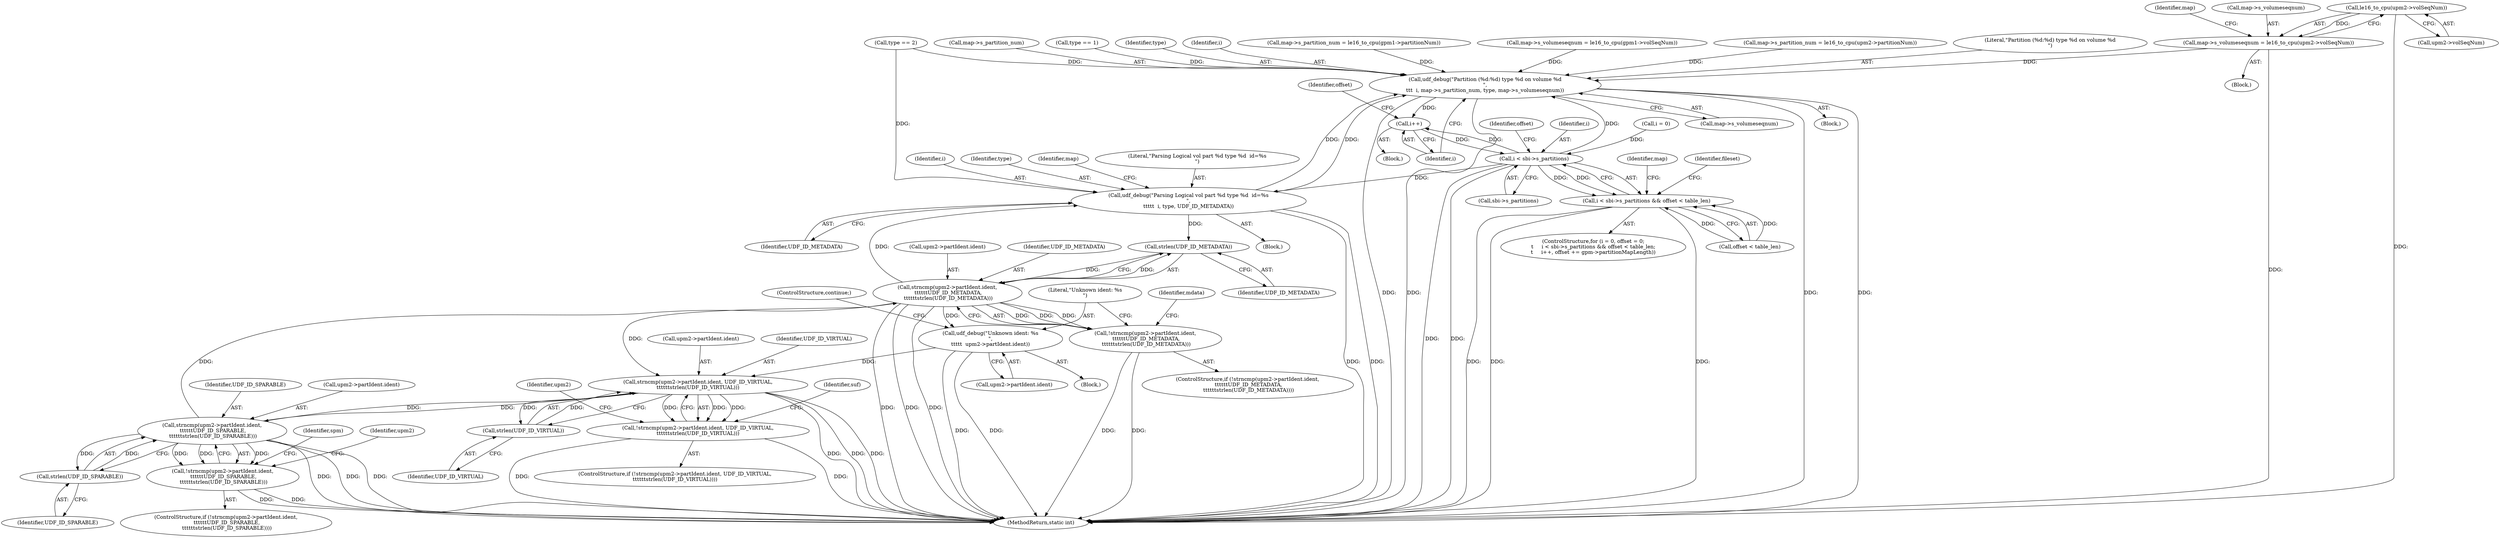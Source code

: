 digraph "0_linux_1df2ae31c724e57be9d7ac00d78db8a5dabdd050@pointer" {
"1000623" [label="(Call,le16_to_cpu(upm2->volSeqNum))"];
"1000619" [label="(Call,map->s_volumeseqnum = le16_to_cpu(upm2->volSeqNum))"];
"1000635" [label="(Call,udf_debug(\"Partition (%d:%d) type %d on volume %d\n\",\n\t\t\t  i, map->s_partition_num, type, map->s_volumeseqnum))"];
"1000205" [label="(Call,i++)"];
"1000196" [label="(Call,i < sbi->s_partitions)"];
"1000195" [label="(Call,i < sbi->s_partitions && offset < table_len)"];
"1000494" [label="(Call,udf_debug(\"Parsing Logical vol part %d type %d  id=%s\n\",\n\t\t\t\t\t  i, type, UDF_ID_METADATA))"];
"1000471" [label="(Call,strlen(UDF_ID_METADATA))"];
"1000464" [label="(Call,strncmp(upm2->partIdent.ident,\n \t\t\t\t\t\tUDF_ID_METADATA,\n \t\t\t\t\t\tstrlen(UDF_ID_METADATA)))"];
"1000288" [label="(Call,strncmp(upm2->partIdent.ident, UDF_ID_VIRTUAL,\n\t\t\t\t\t\tstrlen(UDF_ID_VIRTUAL)))"];
"1000287" [label="(Call,!strncmp(upm2->partIdent.ident, UDF_ID_VIRTUAL,\n\t\t\t\t\t\tstrlen(UDF_ID_VIRTUAL)))"];
"1000295" [label="(Call,strlen(UDF_ID_VIRTUAL))"];
"1000341" [label="(Call,strncmp(upm2->partIdent.ident,\n \t\t\t\t\t\tUDF_ID_SPARABLE,\n \t\t\t\t\t\tstrlen(UDF_ID_SPARABLE)))"];
"1000340" [label="(Call,!strncmp(upm2->partIdent.ident,\n \t\t\t\t\t\tUDF_ID_SPARABLE,\n \t\t\t\t\t\tstrlen(UDF_ID_SPARABLE)))"];
"1000348" [label="(Call,strlen(UDF_ID_SPARABLE))"];
"1000463" [label="(Call,!strncmp(upm2->partIdent.ident,\n \t\t\t\t\t\tUDF_ID_METADATA,\n \t\t\t\t\t\tstrlen(UDF_ID_METADATA)))"];
"1000611" [label="(Call,udf_debug(\"Unknown ident: %s\n\",\n\t\t\t\t\t  upm2->partIdent.ident))"];
"1000641" [label="(Identifier,type)"];
"1000624" [label="(Call,upm2->volSeqNum)"];
"1000465" [label="(Call,upm2->partIdent.ident)"];
"1000195" [label="(Call,i < sbi->s_partitions && offset < table_len)"];
"1000344" [label="(Identifier,upm2)"];
"1000296" [label="(Identifier,UDF_ID_VIRTUAL)"];
"1000294" [label="(Identifier,UDF_ID_VIRTUAL)"];
"1000618" [label="(ControlStructure,continue;)"];
"1000637" [label="(Identifier,i)"];
"1000348" [label="(Call,strlen(UDF_ID_SPARABLE))"];
"1000613" [label="(Call,upm2->partIdent.ident)"];
"1000462" [label="(ControlStructure,if (!strncmp(upm2->partIdent.ident,\n \t\t\t\t\t\tUDF_ID_METADATA,\n \t\t\t\t\t\tstrlen(UDF_ID_METADATA))))"];
"1000261" [label="(Call,map->s_partition_num = le16_to_cpu(gpm1->partitionNum))"];
"1000472" [label="(Identifier,UDF_ID_METADATA)"];
"1000253" [label="(Call,map->s_volumeseqnum = le16_to_cpu(gpm1->volSeqNum))"];
"1000300" [label="(Identifier,suf)"];
"1000619" [label="(Call,map->s_volumeseqnum = le16_to_cpu(upm2->volSeqNum))"];
"1000497" [label="(Identifier,type)"];
"1000627" [label="(Call,map->s_partition_num = le16_to_cpu(upm2->partitionNum))"];
"1000464" [label="(Call,strncmp(upm2->partIdent.ident,\n \t\t\t\t\t\tUDF_ID_METADATA,\n \t\t\t\t\t\tstrlen(UDF_ID_METADATA)))"];
"1000467" [label="(Identifier,upm2)"];
"1000206" [label="(Identifier,i)"];
"1000691" [label="(MethodReturn,static int)"];
"1000636" [label="(Literal,\"Partition (%d:%d) type %d on volume %d\n\")"];
"1000342" [label="(Call,upm2->partIdent.ident)"];
"1000347" [label="(Identifier,UDF_ID_SPARABLE)"];
"1000355" [label="(Identifier,spm)"];
"1000471" [label="(Call,strlen(UDF_ID_METADATA))"];
"1000349" [label="(Identifier,UDF_ID_SPARABLE)"];
"1000496" [label="(Identifier,i)"];
"1000198" [label="(Call,sbi->s_partitions)"];
"1000638" [label="(Call,map->s_partition_num)"];
"1000494" [label="(Call,udf_debug(\"Parsing Logical vol part %d type %d  id=%s\n\",\n\t\t\t\t\t  i, type, UDF_ID_METADATA))"];
"1000202" [label="(Identifier,offset)"];
"1000498" [label="(Identifier,UDF_ID_METADATA)"];
"1000197" [label="(Identifier,i)"];
"1000646" [label="(Identifier,fileset)"];
"1000629" [label="(Identifier,map)"];
"1000495" [label="(Literal,\"Parsing Logical vol part %d type %d  id=%s\n\")"];
"1000287" [label="(Call,!strncmp(upm2->partIdent.ident, UDF_ID_VIRTUAL,\n\t\t\t\t\t\tstrlen(UDF_ID_VIRTUAL)))"];
"1000276" [label="(Call,type == 2)"];
"1000470" [label="(Identifier,UDF_ID_METADATA)"];
"1000340" [label="(Call,!strncmp(upm2->partIdent.ident,\n \t\t\t\t\t\tUDF_ID_SPARABLE,\n \t\t\t\t\t\tstrlen(UDF_ID_SPARABLE)))"];
"1000189" [label="(Call,i = 0)"];
"1000187" [label="(ControlStructure,for (i = 0, offset = 0;\n\t     i < sbi->s_partitions && offset < table_len;\n\t     i++, offset += gpm->partitionMapLength))"];
"1000473" [label="(Block,)"];
"1000642" [label="(Call,map->s_volumeseqnum)"];
"1000620" [label="(Call,map->s_volumeseqnum)"];
"1000196" [label="(Call,i < sbi->s_partitions)"];
"1000238" [label="(Call,type == 1)"];
"1000341" [label="(Call,strncmp(upm2->partIdent.ident,\n \t\t\t\t\t\tUDF_ID_SPARABLE,\n \t\t\t\t\t\tstrlen(UDF_ID_SPARABLE)))"];
"1000201" [label="(Call,offset < table_len)"];
"1000463" [label="(Call,!strncmp(upm2->partIdent.ident,\n \t\t\t\t\t\tUDF_ID_METADATA,\n \t\t\t\t\t\tstrlen(UDF_ID_METADATA)))"];
"1000212" [label="(Block,)"];
"1000204" [label="(Block,)"];
"1000610" [label="(Block,)"];
"1000295" [label="(Call,strlen(UDF_ID_VIRTUAL))"];
"1000288" [label="(Call,strncmp(upm2->partIdent.ident, UDF_ID_VIRTUAL,\n\t\t\t\t\t\tstrlen(UDF_ID_VIRTUAL)))"];
"1000289" [label="(Call,upm2->partIdent.ident)"];
"1000623" [label="(Call,le16_to_cpu(upm2->volSeqNum))"];
"1000286" [label="(ControlStructure,if (!strncmp(upm2->partIdent.ident, UDF_ID_VIRTUAL,\n\t\t\t\t\t\tstrlen(UDF_ID_VIRTUAL))))"];
"1000611" [label="(Call,udf_debug(\"Unknown ident: %s\n\",\n\t\t\t\t\t  upm2->partIdent.ident))"];
"1000279" [label="(Block,)"];
"1000612" [label="(Literal,\"Unknown ident: %s\n\")"];
"1000501" [label="(Identifier,map)"];
"1000208" [label="(Identifier,offset)"];
"1000339" [label="(ControlStructure,if (!strncmp(upm2->partIdent.ident,\n \t\t\t\t\t\tUDF_ID_SPARABLE,\n \t\t\t\t\t\tstrlen(UDF_ID_SPARABLE))))"];
"1000476" [label="(Identifier,mdata)"];
"1000205" [label="(Call,i++)"];
"1000635" [label="(Call,udf_debug(\"Partition (%d:%d) type %d on volume %d\n\",\n\t\t\t  i, map->s_partition_num, type, map->s_volumeseqnum))"];
"1000215" [label="(Identifier,map)"];
"1000623" -> "1000619"  [label="AST: "];
"1000623" -> "1000624"  [label="CFG: "];
"1000624" -> "1000623"  [label="AST: "];
"1000619" -> "1000623"  [label="CFG: "];
"1000623" -> "1000691"  [label="DDG: "];
"1000623" -> "1000619"  [label="DDG: "];
"1000619" -> "1000279"  [label="AST: "];
"1000620" -> "1000619"  [label="AST: "];
"1000629" -> "1000619"  [label="CFG: "];
"1000619" -> "1000691"  [label="DDG: "];
"1000619" -> "1000635"  [label="DDG: "];
"1000635" -> "1000212"  [label="AST: "];
"1000635" -> "1000642"  [label="CFG: "];
"1000636" -> "1000635"  [label="AST: "];
"1000637" -> "1000635"  [label="AST: "];
"1000638" -> "1000635"  [label="AST: "];
"1000641" -> "1000635"  [label="AST: "];
"1000642" -> "1000635"  [label="AST: "];
"1000206" -> "1000635"  [label="CFG: "];
"1000635" -> "1000691"  [label="DDG: "];
"1000635" -> "1000691"  [label="DDG: "];
"1000635" -> "1000691"  [label="DDG: "];
"1000635" -> "1000691"  [label="DDG: "];
"1000635" -> "1000205"  [label="DDG: "];
"1000494" -> "1000635"  [label="DDG: "];
"1000494" -> "1000635"  [label="DDG: "];
"1000196" -> "1000635"  [label="DDG: "];
"1000627" -> "1000635"  [label="DDG: "];
"1000261" -> "1000635"  [label="DDG: "];
"1000238" -> "1000635"  [label="DDG: "];
"1000276" -> "1000635"  [label="DDG: "];
"1000253" -> "1000635"  [label="DDG: "];
"1000205" -> "1000204"  [label="AST: "];
"1000205" -> "1000206"  [label="CFG: "];
"1000206" -> "1000205"  [label="AST: "];
"1000208" -> "1000205"  [label="CFG: "];
"1000205" -> "1000196"  [label="DDG: "];
"1000196" -> "1000205"  [label="DDG: "];
"1000196" -> "1000195"  [label="AST: "];
"1000196" -> "1000198"  [label="CFG: "];
"1000197" -> "1000196"  [label="AST: "];
"1000198" -> "1000196"  [label="AST: "];
"1000202" -> "1000196"  [label="CFG: "];
"1000195" -> "1000196"  [label="CFG: "];
"1000196" -> "1000691"  [label="DDG: "];
"1000196" -> "1000691"  [label="DDG: "];
"1000196" -> "1000195"  [label="DDG: "];
"1000196" -> "1000195"  [label="DDG: "];
"1000189" -> "1000196"  [label="DDG: "];
"1000196" -> "1000494"  [label="DDG: "];
"1000195" -> "1000187"  [label="AST: "];
"1000195" -> "1000201"  [label="CFG: "];
"1000201" -> "1000195"  [label="AST: "];
"1000215" -> "1000195"  [label="CFG: "];
"1000646" -> "1000195"  [label="CFG: "];
"1000195" -> "1000691"  [label="DDG: "];
"1000195" -> "1000691"  [label="DDG: "];
"1000195" -> "1000691"  [label="DDG: "];
"1000201" -> "1000195"  [label="DDG: "];
"1000201" -> "1000195"  [label="DDG: "];
"1000494" -> "1000473"  [label="AST: "];
"1000494" -> "1000498"  [label="CFG: "];
"1000495" -> "1000494"  [label="AST: "];
"1000496" -> "1000494"  [label="AST: "];
"1000497" -> "1000494"  [label="AST: "];
"1000498" -> "1000494"  [label="AST: "];
"1000501" -> "1000494"  [label="CFG: "];
"1000494" -> "1000691"  [label="DDG: "];
"1000494" -> "1000691"  [label="DDG: "];
"1000494" -> "1000471"  [label="DDG: "];
"1000276" -> "1000494"  [label="DDG: "];
"1000464" -> "1000494"  [label="DDG: "];
"1000471" -> "1000464"  [label="AST: "];
"1000471" -> "1000472"  [label="CFG: "];
"1000472" -> "1000471"  [label="AST: "];
"1000464" -> "1000471"  [label="CFG: "];
"1000471" -> "1000464"  [label="DDG: "];
"1000464" -> "1000471"  [label="DDG: "];
"1000464" -> "1000463"  [label="AST: "];
"1000465" -> "1000464"  [label="AST: "];
"1000470" -> "1000464"  [label="AST: "];
"1000463" -> "1000464"  [label="CFG: "];
"1000464" -> "1000691"  [label="DDG: "];
"1000464" -> "1000691"  [label="DDG: "];
"1000464" -> "1000691"  [label="DDG: "];
"1000464" -> "1000288"  [label="DDG: "];
"1000464" -> "1000463"  [label="DDG: "];
"1000464" -> "1000463"  [label="DDG: "];
"1000464" -> "1000463"  [label="DDG: "];
"1000341" -> "1000464"  [label="DDG: "];
"1000464" -> "1000611"  [label="DDG: "];
"1000288" -> "1000287"  [label="AST: "];
"1000288" -> "1000295"  [label="CFG: "];
"1000289" -> "1000288"  [label="AST: "];
"1000294" -> "1000288"  [label="AST: "];
"1000295" -> "1000288"  [label="AST: "];
"1000287" -> "1000288"  [label="CFG: "];
"1000288" -> "1000691"  [label="DDG: "];
"1000288" -> "1000691"  [label="DDG: "];
"1000288" -> "1000691"  [label="DDG: "];
"1000288" -> "1000287"  [label="DDG: "];
"1000288" -> "1000287"  [label="DDG: "];
"1000288" -> "1000287"  [label="DDG: "];
"1000611" -> "1000288"  [label="DDG: "];
"1000341" -> "1000288"  [label="DDG: "];
"1000295" -> "1000288"  [label="DDG: "];
"1000288" -> "1000295"  [label="DDG: "];
"1000288" -> "1000341"  [label="DDG: "];
"1000287" -> "1000286"  [label="AST: "];
"1000300" -> "1000287"  [label="CFG: "];
"1000344" -> "1000287"  [label="CFG: "];
"1000287" -> "1000691"  [label="DDG: "];
"1000287" -> "1000691"  [label="DDG: "];
"1000295" -> "1000296"  [label="CFG: "];
"1000296" -> "1000295"  [label="AST: "];
"1000341" -> "1000340"  [label="AST: "];
"1000341" -> "1000348"  [label="CFG: "];
"1000342" -> "1000341"  [label="AST: "];
"1000347" -> "1000341"  [label="AST: "];
"1000348" -> "1000341"  [label="AST: "];
"1000340" -> "1000341"  [label="CFG: "];
"1000341" -> "1000691"  [label="DDG: "];
"1000341" -> "1000691"  [label="DDG: "];
"1000341" -> "1000691"  [label="DDG: "];
"1000341" -> "1000340"  [label="DDG: "];
"1000341" -> "1000340"  [label="DDG: "];
"1000341" -> "1000340"  [label="DDG: "];
"1000348" -> "1000341"  [label="DDG: "];
"1000341" -> "1000348"  [label="DDG: "];
"1000340" -> "1000339"  [label="AST: "];
"1000355" -> "1000340"  [label="CFG: "];
"1000467" -> "1000340"  [label="CFG: "];
"1000340" -> "1000691"  [label="DDG: "];
"1000340" -> "1000691"  [label="DDG: "];
"1000348" -> "1000349"  [label="CFG: "];
"1000349" -> "1000348"  [label="AST: "];
"1000463" -> "1000462"  [label="AST: "];
"1000476" -> "1000463"  [label="CFG: "];
"1000612" -> "1000463"  [label="CFG: "];
"1000463" -> "1000691"  [label="DDG: "];
"1000463" -> "1000691"  [label="DDG: "];
"1000611" -> "1000610"  [label="AST: "];
"1000611" -> "1000613"  [label="CFG: "];
"1000612" -> "1000611"  [label="AST: "];
"1000613" -> "1000611"  [label="AST: "];
"1000618" -> "1000611"  [label="CFG: "];
"1000611" -> "1000691"  [label="DDG: "];
"1000611" -> "1000691"  [label="DDG: "];
}
